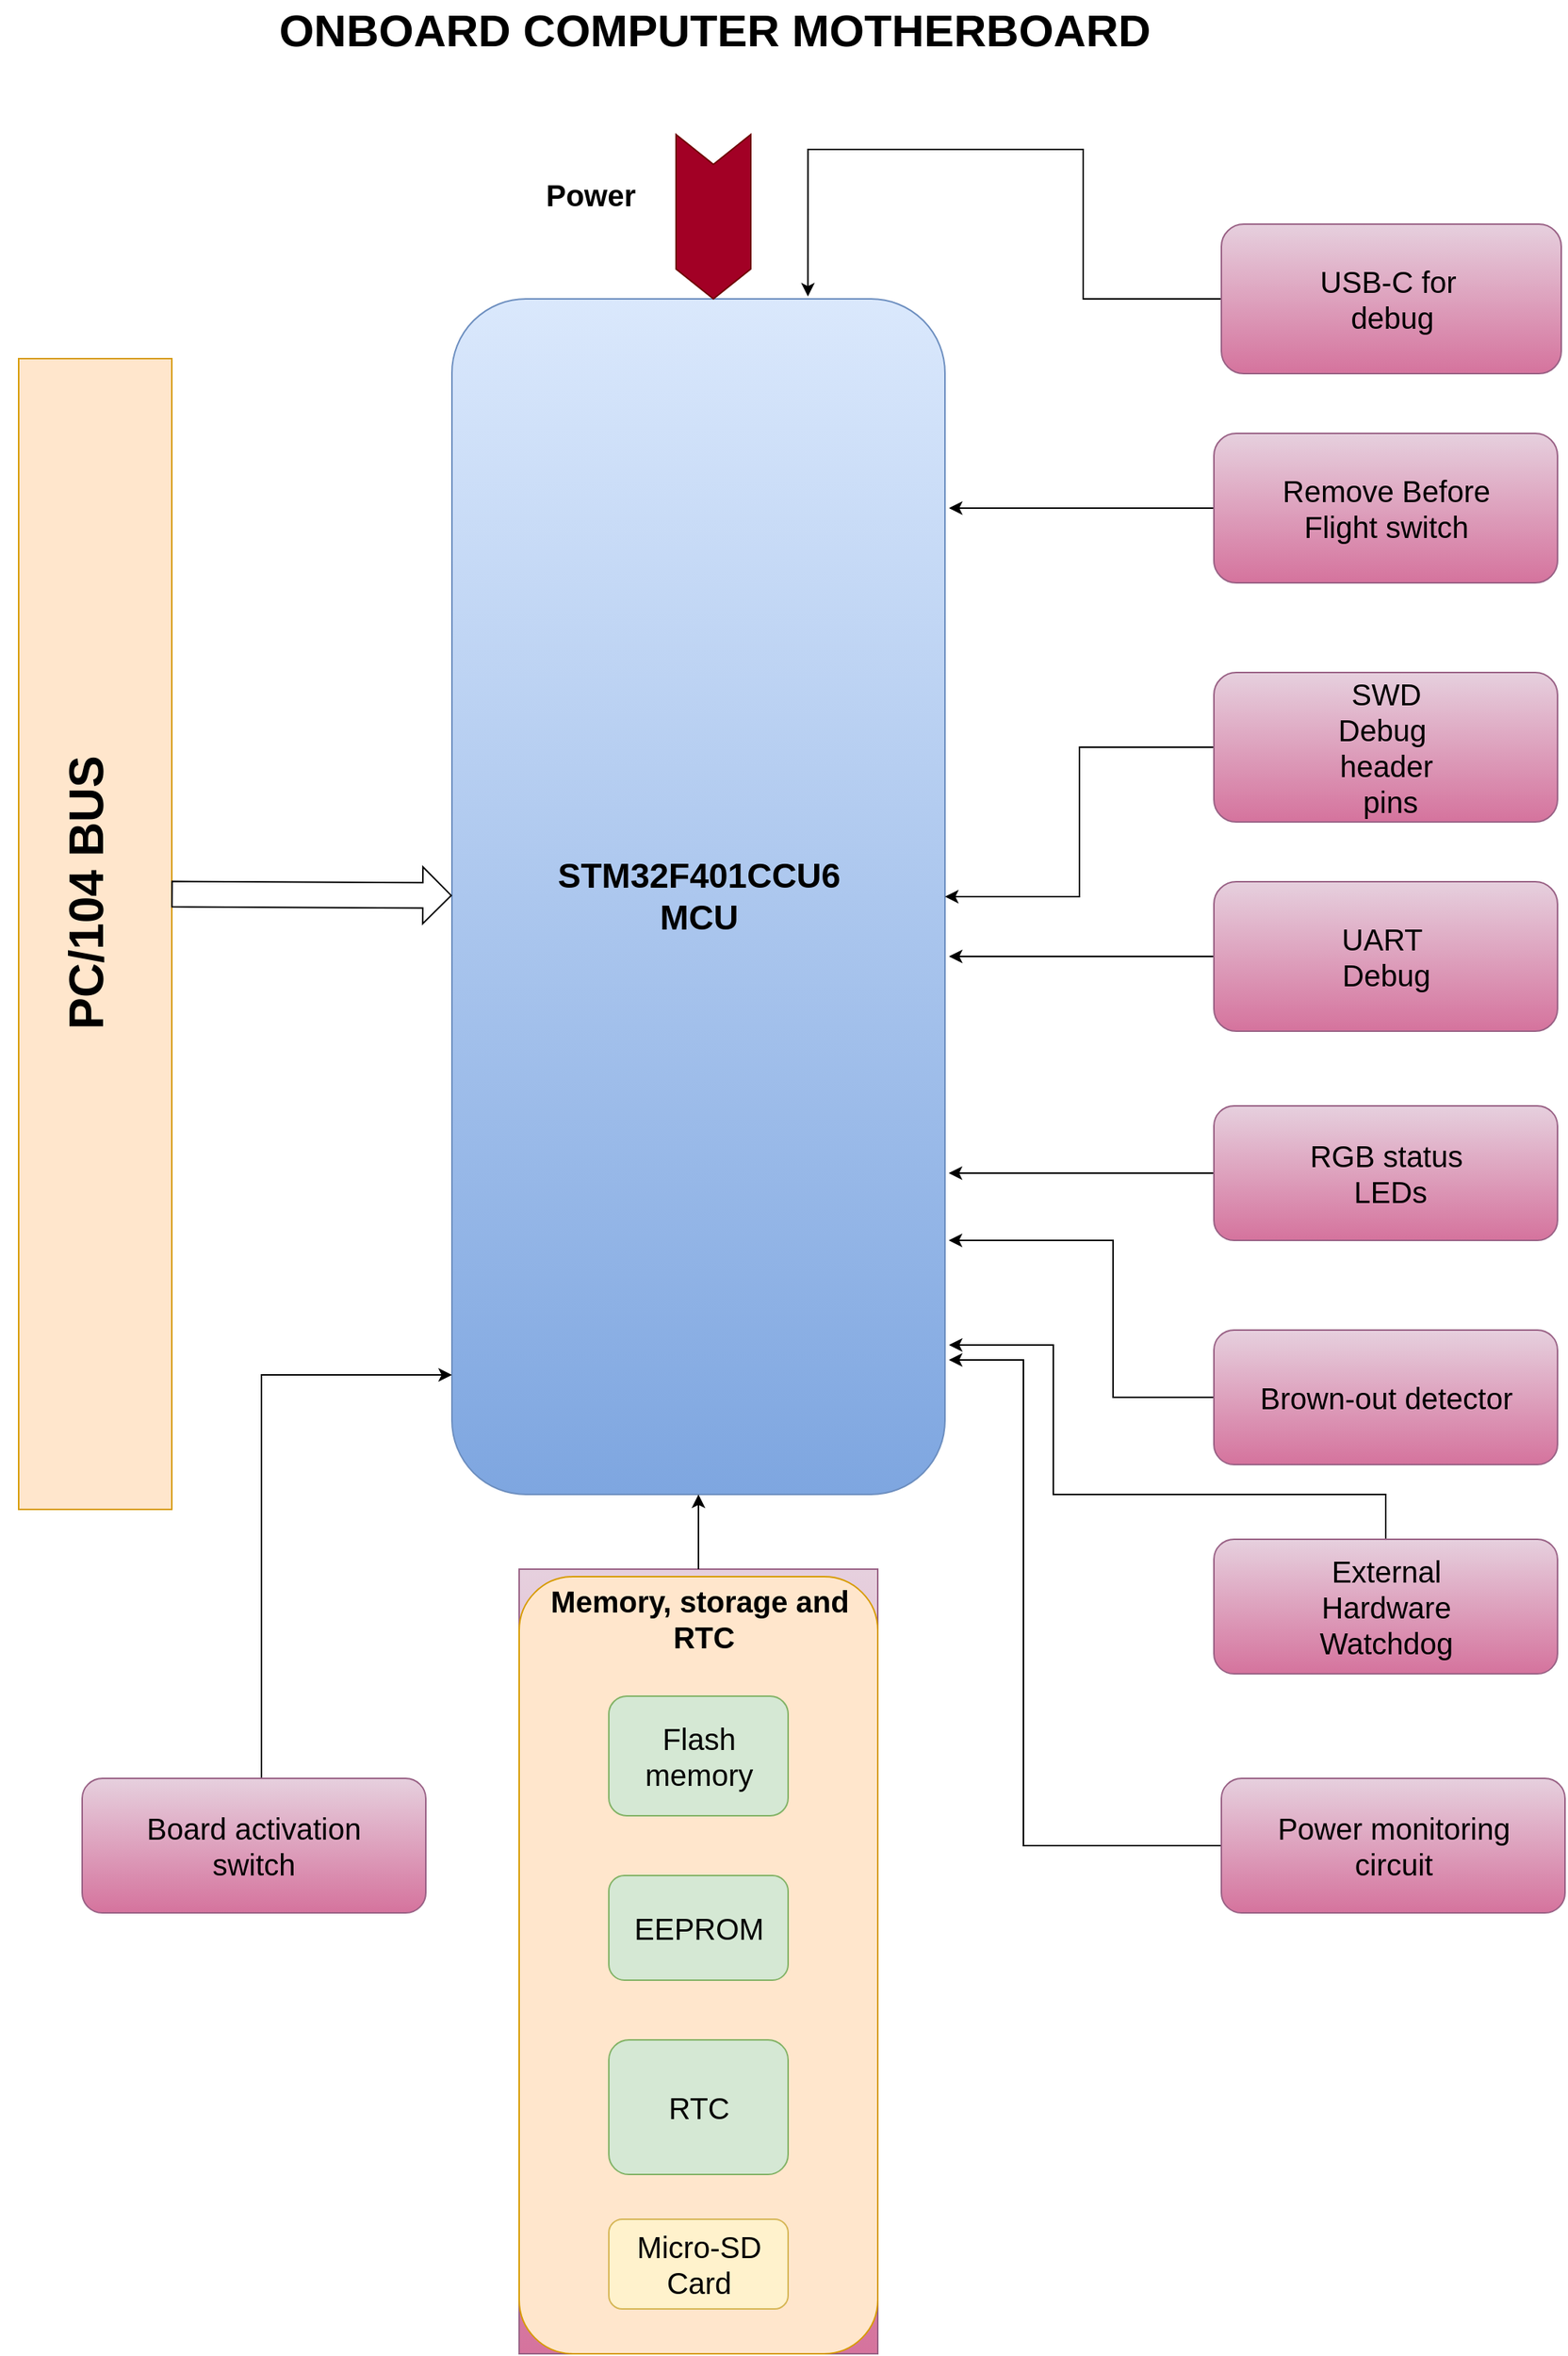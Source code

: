 <mxfile version="20.8.16" type="device"><diagram name="Page-1" id="H07cpvYg8FecZzssfVzM"><mxGraphModel dx="2128" dy="1815" grid="1" gridSize="10" guides="1" tooltips="1" connect="1" arrows="1" fold="1" page="1" pageScale="1" pageWidth="4681" pageHeight="3300" math="0" shadow="0"><root><mxCell id="0"/><mxCell id="1" parent="0"/><mxCell id="OXrQpgqB1TPvA66mnqip-1" value="&lt;font size=&quot;1&quot; style=&quot;&quot;&gt;&lt;b style=&quot;font-size: 23px;&quot;&gt;STM32F401CCU6&lt;br&gt;MCU&lt;br&gt;&lt;/b&gt;&lt;/font&gt;" style="rounded=1;whiteSpace=wrap;html=1;fillColor=#dae8fc;strokeColor=#6c8ebf;gradientColor=#7ea6e0;" vertex="1" parent="1"><mxGeometry x="757.5" y="390" width="330" height="800" as="geometry"/></mxCell><mxCell id="OXrQpgqB1TPvA66mnqip-45" style="edgeStyle=orthogonalEdgeStyle;rounded=0;orthogonalLoop=1;jettySize=auto;html=1;fontSize=30;" edge="1" parent="1" source="OXrQpgqB1TPvA66mnqip-6"><mxGeometry relative="1" as="geometry"><mxPoint x="1090" y="975" as="targetPoint"/></mxGeometry></mxCell><mxCell id="OXrQpgqB1TPvA66mnqip-6" value="RGB status&lt;br&gt;&amp;nbsp;LEDs" style="rounded=1;whiteSpace=wrap;html=1;fontSize=20;fillColor=#e6d0de;strokeColor=#996185;gradientColor=#d5739d;" vertex="1" parent="1"><mxGeometry x="1267.5" y="930" width="230" height="90" as="geometry"/></mxCell><mxCell id="OXrQpgqB1TPvA66mnqip-41" style="edgeStyle=orthogonalEdgeStyle;rounded=0;orthogonalLoop=1;jettySize=auto;html=1;fontSize=30;entryX=0.722;entryY=-0.002;entryDx=0;entryDy=0;entryPerimeter=0;" edge="1" parent="1" source="OXrQpgqB1TPvA66mnqip-12" target="OXrQpgqB1TPvA66mnqip-1"><mxGeometry relative="1" as="geometry"><Array as="points"><mxPoint x="1180" y="390"/><mxPoint x="1180" y="290"/><mxPoint x="996" y="290"/></Array></mxGeometry></mxCell><mxCell id="OXrQpgqB1TPvA66mnqip-12" value="USB-C for&amp;nbsp;&lt;br&gt;debug" style="rounded=1;whiteSpace=wrap;html=1;fontSize=20;fillColor=#e6d0de;strokeColor=#996185;gradientColor=#d5739d;" vertex="1" parent="1"><mxGeometry x="1272.5" y="340" width="227.5" height="100" as="geometry"/></mxCell><mxCell id="OXrQpgqB1TPvA66mnqip-43" style="edgeStyle=orthogonalEdgeStyle;rounded=0;orthogonalLoop=1;jettySize=auto;html=1;fontSize=30;" edge="1" parent="1" source="OXrQpgqB1TPvA66mnqip-14" target="OXrQpgqB1TPvA66mnqip-1"><mxGeometry relative="1" as="geometry"/></mxCell><mxCell id="OXrQpgqB1TPvA66mnqip-14" value="SWD &lt;br&gt;Debug&amp;nbsp;&lt;br&gt;header&lt;br&gt;&amp;nbsp;pins" style="rounded=1;whiteSpace=wrap;html=1;fontSize=20;fillColor=#e6d0de;strokeColor=#996185;gradientColor=#d5739d;" vertex="1" parent="1"><mxGeometry x="1267.5" y="640" width="230" height="100" as="geometry"/></mxCell><mxCell id="OXrQpgqB1TPvA66mnqip-18" value="" style="shape=step;perimeter=stepPerimeter;whiteSpace=wrap;html=1;fixedSize=1;fontSize=20;fillColor=#a20025;fontColor=#ffffff;strokeColor=#6F0000;direction=south;" vertex="1" parent="1"><mxGeometry x="907.5" y="280" width="50" height="110" as="geometry"/></mxCell><mxCell id="OXrQpgqB1TPvA66mnqip-23" value="&lt;font style=&quot;font-size: 30px;&quot;&gt;ONBOARD COMPUTER MOTHERBOARD&lt;/font&gt;" style="text;strokeColor=none;fillColor=none;html=1;fontSize=20;fontStyle=1;verticalAlign=middle;align=center;" vertex="1" parent="1"><mxGeometry x="882.5" y="190" width="100" height="40" as="geometry"/></mxCell><mxCell id="OXrQpgqB1TPvA66mnqip-44" style="edgeStyle=orthogonalEdgeStyle;rounded=0;orthogonalLoop=1;jettySize=auto;html=1;entryX=1.008;entryY=0.55;entryDx=0;entryDy=0;entryPerimeter=0;fontSize=30;" edge="1" parent="1" source="OXrQpgqB1TPvA66mnqip-24" target="OXrQpgqB1TPvA66mnqip-1"><mxGeometry relative="1" as="geometry"/></mxCell><mxCell id="OXrQpgqB1TPvA66mnqip-24" value="UART&amp;nbsp;&lt;br&gt;Debug" style="rounded=1;whiteSpace=wrap;html=1;fontSize=20;fillColor=#e6d0de;strokeColor=#996185;gradientColor=#d5739d;" vertex="1" parent="1"><mxGeometry x="1267.5" y="780" width="230" height="100" as="geometry"/></mxCell><mxCell id="OXrQpgqB1TPvA66mnqip-26" value="Power" style="text;strokeColor=none;fillColor=none;html=1;fontSize=20;fontStyle=1;verticalAlign=middle;align=center;" vertex="1" parent="1"><mxGeometry x="800" y="300" width="100" height="40" as="geometry"/></mxCell><mxCell id="OXrQpgqB1TPvA66mnqip-42" style="edgeStyle=orthogonalEdgeStyle;rounded=0;orthogonalLoop=1;jettySize=auto;html=1;entryX=1.008;entryY=0.175;entryDx=0;entryDy=0;entryPerimeter=0;fontSize=30;" edge="1" parent="1" source="OXrQpgqB1TPvA66mnqip-27" target="OXrQpgqB1TPvA66mnqip-1"><mxGeometry relative="1" as="geometry"/></mxCell><mxCell id="OXrQpgqB1TPvA66mnqip-27" value="Remove Before&lt;br&gt;Flight switch" style="rounded=1;whiteSpace=wrap;html=1;fontSize=20;fillColor=#e6d0de;strokeColor=#996185;gradientColor=#d5739d;" vertex="1" parent="1"><mxGeometry x="1267.5" y="480" width="230" height="100" as="geometry"/></mxCell><mxCell id="OXrQpgqB1TPvA66mnqip-46" style="edgeStyle=orthogonalEdgeStyle;rounded=0;orthogonalLoop=1;jettySize=auto;html=1;fontSize=30;" edge="1" parent="1" source="OXrQpgqB1TPvA66mnqip-28"><mxGeometry relative="1" as="geometry"><mxPoint x="1090" y="1020" as="targetPoint"/><Array as="points"><mxPoint x="1200" y="1125"/><mxPoint x="1200" y="1020"/></Array></mxGeometry></mxCell><mxCell id="OXrQpgqB1TPvA66mnqip-28" value="Brown-out detector" style="rounded=1;whiteSpace=wrap;html=1;fontSize=20;fillColor=#e6d0de;strokeColor=#996185;gradientColor=#d5739d;" vertex="1" parent="1"><mxGeometry x="1267.5" y="1080" width="230" height="90" as="geometry"/></mxCell><mxCell id="OXrQpgqB1TPvA66mnqip-47" style="edgeStyle=orthogonalEdgeStyle;rounded=0;orthogonalLoop=1;jettySize=auto;html=1;fontSize=30;entryX=1.008;entryY=0.875;entryDx=0;entryDy=0;entryPerimeter=0;" edge="1" parent="1" source="OXrQpgqB1TPvA66mnqip-29" target="OXrQpgqB1TPvA66mnqip-1"><mxGeometry relative="1" as="geometry"><mxPoint x="1100" y="1100" as="targetPoint"/><Array as="points"><mxPoint x="1382" y="1190"/><mxPoint x="1160" y="1190"/><mxPoint x="1160" y="1090"/></Array></mxGeometry></mxCell><mxCell id="OXrQpgqB1TPvA66mnqip-29" value="External &lt;br&gt;Hardware &lt;br&gt;Watchdog" style="rounded=1;whiteSpace=wrap;html=1;fontSize=20;fillColor=#e6d0de;strokeColor=#996185;gradientColor=#d5739d;" vertex="1" parent="1"><mxGeometry x="1267.5" y="1220" width="230" height="90" as="geometry"/></mxCell><mxCell id="OXrQpgqB1TPvA66mnqip-32" value="" style="group" vertex="1" connectable="0" parent="1"><mxGeometry x="467.5" y="430" width="167.6" height="770" as="geometry"/></mxCell><mxCell id="OXrQpgqB1TPvA66mnqip-30" value="" style="rounded=0;whiteSpace=wrap;html=1;fontSize=23;fillColor=#ffe6cc;strokeColor=#d79b00;" vertex="1" parent="OXrQpgqB1TPvA66mnqip-32"><mxGeometry width="102.5" height="770.0" as="geometry"/></mxCell><mxCell id="OXrQpgqB1TPvA66mnqip-31" value="&lt;font style=&quot;font-size: 32px;&quot;&gt;PC/104 BUS&lt;/font&gt;" style="text;strokeColor=none;fillColor=none;html=1;fontSize=23;fontStyle=1;verticalAlign=middle;align=center;direction=south;rotation=-90;" vertex="1" parent="OXrQpgqB1TPvA66mnqip-32"><mxGeometry x="-77.12" y="301.06" width="244.72" height="113.85" as="geometry"/></mxCell><mxCell id="OXrQpgqB1TPvA66mnqip-33" value="" style="group;fillColor=#e6d0de;gradientColor=#d5739d;strokeColor=#996185;" vertex="1" connectable="0" parent="1"><mxGeometry x="802.5" y="1240" width="240" height="525" as="geometry"/></mxCell><mxCell id="OXrQpgqB1TPvA66mnqip-20" value="" style="rounded=1;whiteSpace=wrap;html=1;fontSize=20;fillColor=#ffe6cc;strokeColor=#d79b00;" vertex="1" parent="OXrQpgqB1TPvA66mnqip-33"><mxGeometry y="5" width="240" height="520" as="geometry"/></mxCell><mxCell id="OXrQpgqB1TPvA66mnqip-2" value="Flash memory" style="rounded=1;whiteSpace=wrap;html=1;fontSize=20;fillColor=#d5e8d4;strokeColor=#82b366;" vertex="1" parent="OXrQpgqB1TPvA66mnqip-33"><mxGeometry x="60" y="85" width="120" height="80" as="geometry"/></mxCell><mxCell id="OXrQpgqB1TPvA66mnqip-3" value="EEPROM" style="rounded=1;whiteSpace=wrap;html=1;fontSize=20;fillColor=#d5e8d4;strokeColor=#82b366;" vertex="1" parent="OXrQpgqB1TPvA66mnqip-33"><mxGeometry x="60" y="205" width="120" height="70" as="geometry"/></mxCell><mxCell id="OXrQpgqB1TPvA66mnqip-4" value="RTC" style="rounded=1;whiteSpace=wrap;html=1;fontSize=20;fillColor=#d5e8d4;strokeColor=#82b366;" vertex="1" parent="OXrQpgqB1TPvA66mnqip-33"><mxGeometry x="60" y="315" width="120" height="90" as="geometry"/></mxCell><mxCell id="OXrQpgqB1TPvA66mnqip-5" value="Micro-SD Card" style="rounded=1;whiteSpace=wrap;html=1;fontSize=20;fillColor=#fff2cc;strokeColor=#d6b656;" vertex="1" parent="OXrQpgqB1TPvA66mnqip-33"><mxGeometry x="60" y="435" width="120" height="60" as="geometry"/></mxCell><mxCell id="OXrQpgqB1TPvA66mnqip-21" value="&lt;b&gt;Memory, storage and&lt;br&gt;&amp;nbsp;RTC&lt;br&gt;&lt;br&gt;&lt;/b&gt;" style="text;html=1;align=center;verticalAlign=middle;resizable=0;points=[];autosize=1;strokeColor=none;fillColor=none;fontSize=20;" vertex="1" parent="OXrQpgqB1TPvA66mnqip-33"><mxGeometry x="10" width="220" height="90" as="geometry"/></mxCell><mxCell id="OXrQpgqB1TPvA66mnqip-38" value="" style="shape=flexArrow;endArrow=classic;html=1;rounded=0;fontSize=30;width=17;" edge="1" parent="1" source="OXrQpgqB1TPvA66mnqip-31" target="OXrQpgqB1TPvA66mnqip-1"><mxGeometry width="50" height="50" relative="1" as="geometry"><mxPoint x="900" y="750" as="sourcePoint"/><mxPoint x="950" y="700" as="targetPoint"/></mxGeometry></mxCell><mxCell id="OXrQpgqB1TPvA66mnqip-48" style="edgeStyle=orthogonalEdgeStyle;rounded=0;orthogonalLoop=1;jettySize=auto;html=1;fontSize=30;entryX=1.008;entryY=0.888;entryDx=0;entryDy=0;entryPerimeter=0;" edge="1" parent="1" source="OXrQpgqB1TPvA66mnqip-39" target="OXrQpgqB1TPvA66mnqip-1"><mxGeometry relative="1" as="geometry"><mxPoint x="1090" y="1170" as="targetPoint"/><Array as="points"><mxPoint x="1140" y="1425"/><mxPoint x="1140" y="1100"/><mxPoint x="1090" y="1100"/></Array></mxGeometry></mxCell><mxCell id="OXrQpgqB1TPvA66mnqip-39" value="Power monitoring&lt;br&gt;circuit" style="rounded=1;whiteSpace=wrap;html=1;fontSize=20;fillColor=#e6d0de;strokeColor=#996185;gradientColor=#d5739d;" vertex="1" parent="1"><mxGeometry x="1272.5" y="1380" width="230" height="90" as="geometry"/></mxCell><mxCell id="OXrQpgqB1TPvA66mnqip-40" value="" style="edgeStyle=orthogonalEdgeStyle;rounded=0;orthogonalLoop=1;jettySize=auto;html=1;fontSize=30;" edge="1" parent="1" source="OXrQpgqB1TPvA66mnqip-21" target="OXrQpgqB1TPvA66mnqip-1"><mxGeometry relative="1" as="geometry"/></mxCell><mxCell id="OXrQpgqB1TPvA66mnqip-51" style="edgeStyle=orthogonalEdgeStyle;rounded=0;orthogonalLoop=1;jettySize=auto;html=1;fontSize=30;" edge="1" parent="1" source="OXrQpgqB1TPvA66mnqip-50" target="OXrQpgqB1TPvA66mnqip-1"><mxGeometry relative="1" as="geometry"><Array as="points"><mxPoint x="630" y="1110"/></Array></mxGeometry></mxCell><mxCell id="OXrQpgqB1TPvA66mnqip-50" value="Board activation&lt;br&gt;switch" style="rounded=1;whiteSpace=wrap;html=1;fontSize=20;fillColor=#e6d0de;strokeColor=#996185;gradientColor=#d5739d;" vertex="1" parent="1"><mxGeometry x="510" y="1380" width="230" height="90" as="geometry"/></mxCell></root></mxGraphModel></diagram></mxfile>